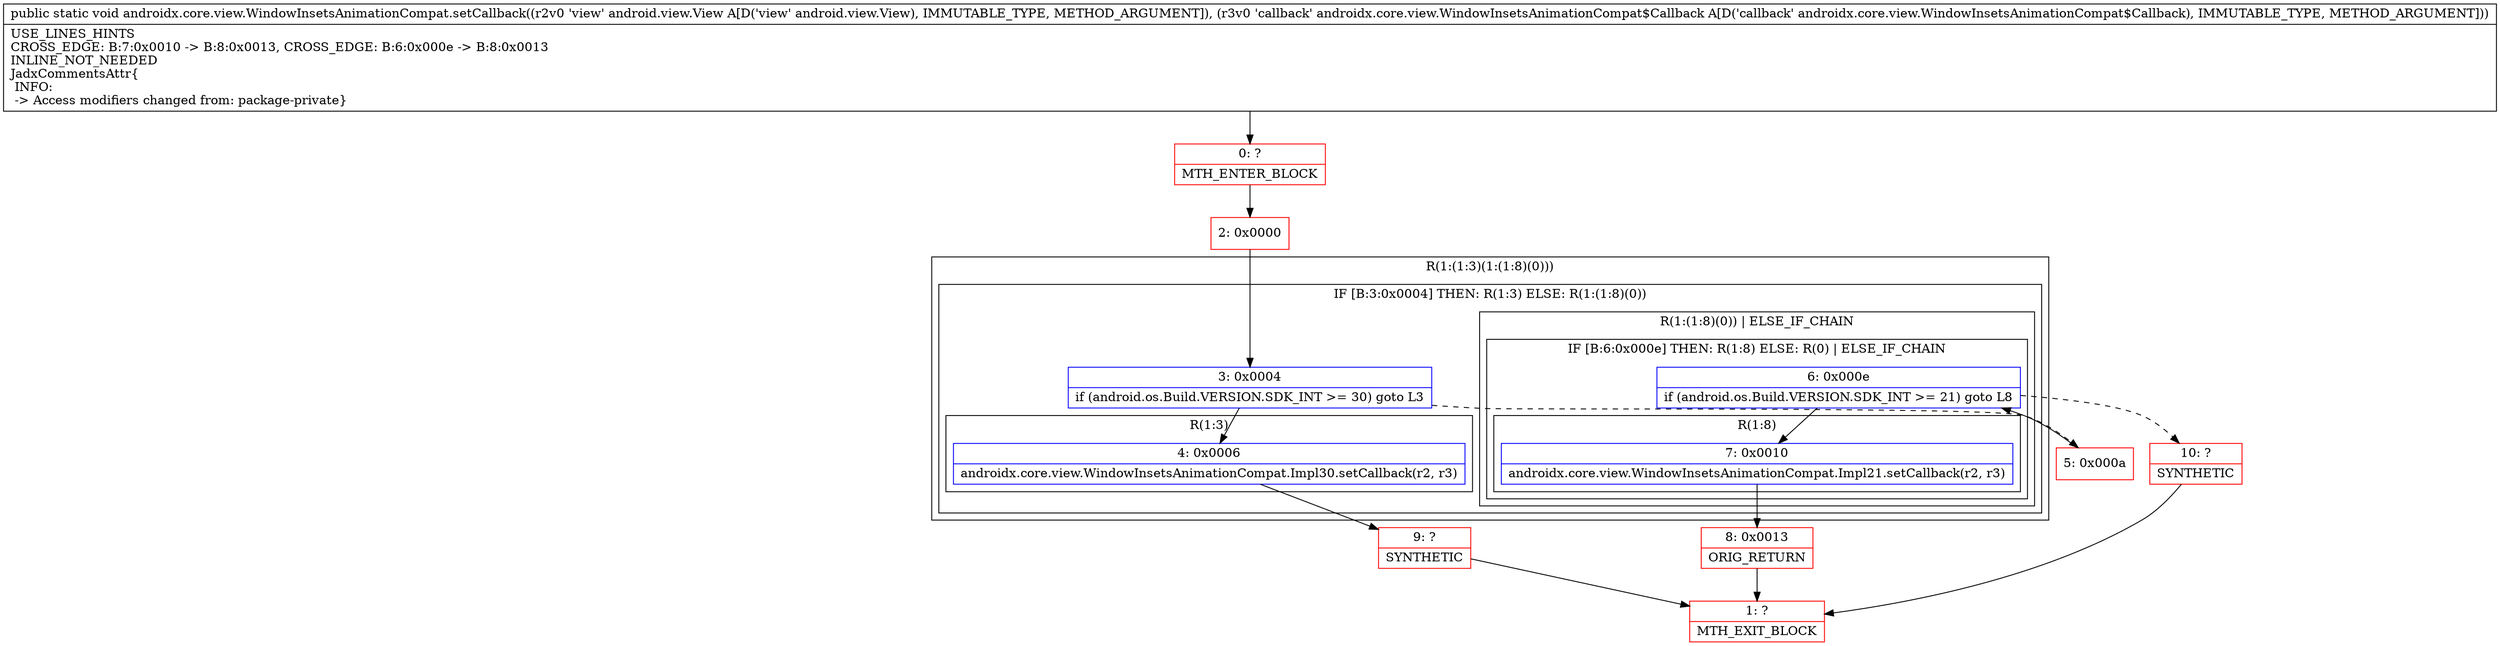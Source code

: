 digraph "CFG forandroidx.core.view.WindowInsetsAnimationCompat.setCallback(Landroid\/view\/View;Landroidx\/core\/view\/WindowInsetsAnimationCompat$Callback;)V" {
subgraph cluster_Region_1539611824 {
label = "R(1:(1:3)(1:(1:8)(0)))";
node [shape=record,color=blue];
subgraph cluster_IfRegion_1529858004 {
label = "IF [B:3:0x0004] THEN: R(1:3) ELSE: R(1:(1:8)(0))";
node [shape=record,color=blue];
Node_3 [shape=record,label="{3\:\ 0x0004|if (android.os.Build.VERSION.SDK_INT \>= 30) goto L3\l}"];
subgraph cluster_Region_1255893418 {
label = "R(1:3)";
node [shape=record,color=blue];
Node_4 [shape=record,label="{4\:\ 0x0006|androidx.core.view.WindowInsetsAnimationCompat.Impl30.setCallback(r2, r3)\l}"];
}
subgraph cluster_Region_879872300 {
label = "R(1:(1:8)(0)) | ELSE_IF_CHAIN\l";
node [shape=record,color=blue];
subgraph cluster_IfRegion_1261429262 {
label = "IF [B:6:0x000e] THEN: R(1:8) ELSE: R(0) | ELSE_IF_CHAIN\l";
node [shape=record,color=blue];
Node_6 [shape=record,label="{6\:\ 0x000e|if (android.os.Build.VERSION.SDK_INT \>= 21) goto L8\l}"];
subgraph cluster_Region_1847299544 {
label = "R(1:8)";
node [shape=record,color=blue];
Node_7 [shape=record,label="{7\:\ 0x0010|androidx.core.view.WindowInsetsAnimationCompat.Impl21.setCallback(r2, r3)\l}"];
}
subgraph cluster_Region_2140946312 {
label = "R(0)";
node [shape=record,color=blue];
}
}
}
}
}
Node_0 [shape=record,color=red,label="{0\:\ ?|MTH_ENTER_BLOCK\l}"];
Node_2 [shape=record,color=red,label="{2\:\ 0x0000}"];
Node_9 [shape=record,color=red,label="{9\:\ ?|SYNTHETIC\l}"];
Node_1 [shape=record,color=red,label="{1\:\ ?|MTH_EXIT_BLOCK\l}"];
Node_5 [shape=record,color=red,label="{5\:\ 0x000a}"];
Node_8 [shape=record,color=red,label="{8\:\ 0x0013|ORIG_RETURN\l}"];
Node_10 [shape=record,color=red,label="{10\:\ ?|SYNTHETIC\l}"];
MethodNode[shape=record,label="{public static void androidx.core.view.WindowInsetsAnimationCompat.setCallback((r2v0 'view' android.view.View A[D('view' android.view.View), IMMUTABLE_TYPE, METHOD_ARGUMENT]), (r3v0 'callback' androidx.core.view.WindowInsetsAnimationCompat$Callback A[D('callback' androidx.core.view.WindowInsetsAnimationCompat$Callback), IMMUTABLE_TYPE, METHOD_ARGUMENT]))  | USE_LINES_HINTS\lCROSS_EDGE: B:7:0x0010 \-\> B:8:0x0013, CROSS_EDGE: B:6:0x000e \-\> B:8:0x0013\lINLINE_NOT_NEEDED\lJadxCommentsAttr\{\l INFO: \l \-\> Access modifiers changed from: package\-private\}\l}"];
MethodNode -> Node_0;Node_3 -> Node_4;
Node_3 -> Node_5[style=dashed];
Node_4 -> Node_9;
Node_6 -> Node_7;
Node_6 -> Node_10[style=dashed];
Node_7 -> Node_8;
Node_0 -> Node_2;
Node_2 -> Node_3;
Node_9 -> Node_1;
Node_5 -> Node_6;
Node_8 -> Node_1;
Node_10 -> Node_1;
}

